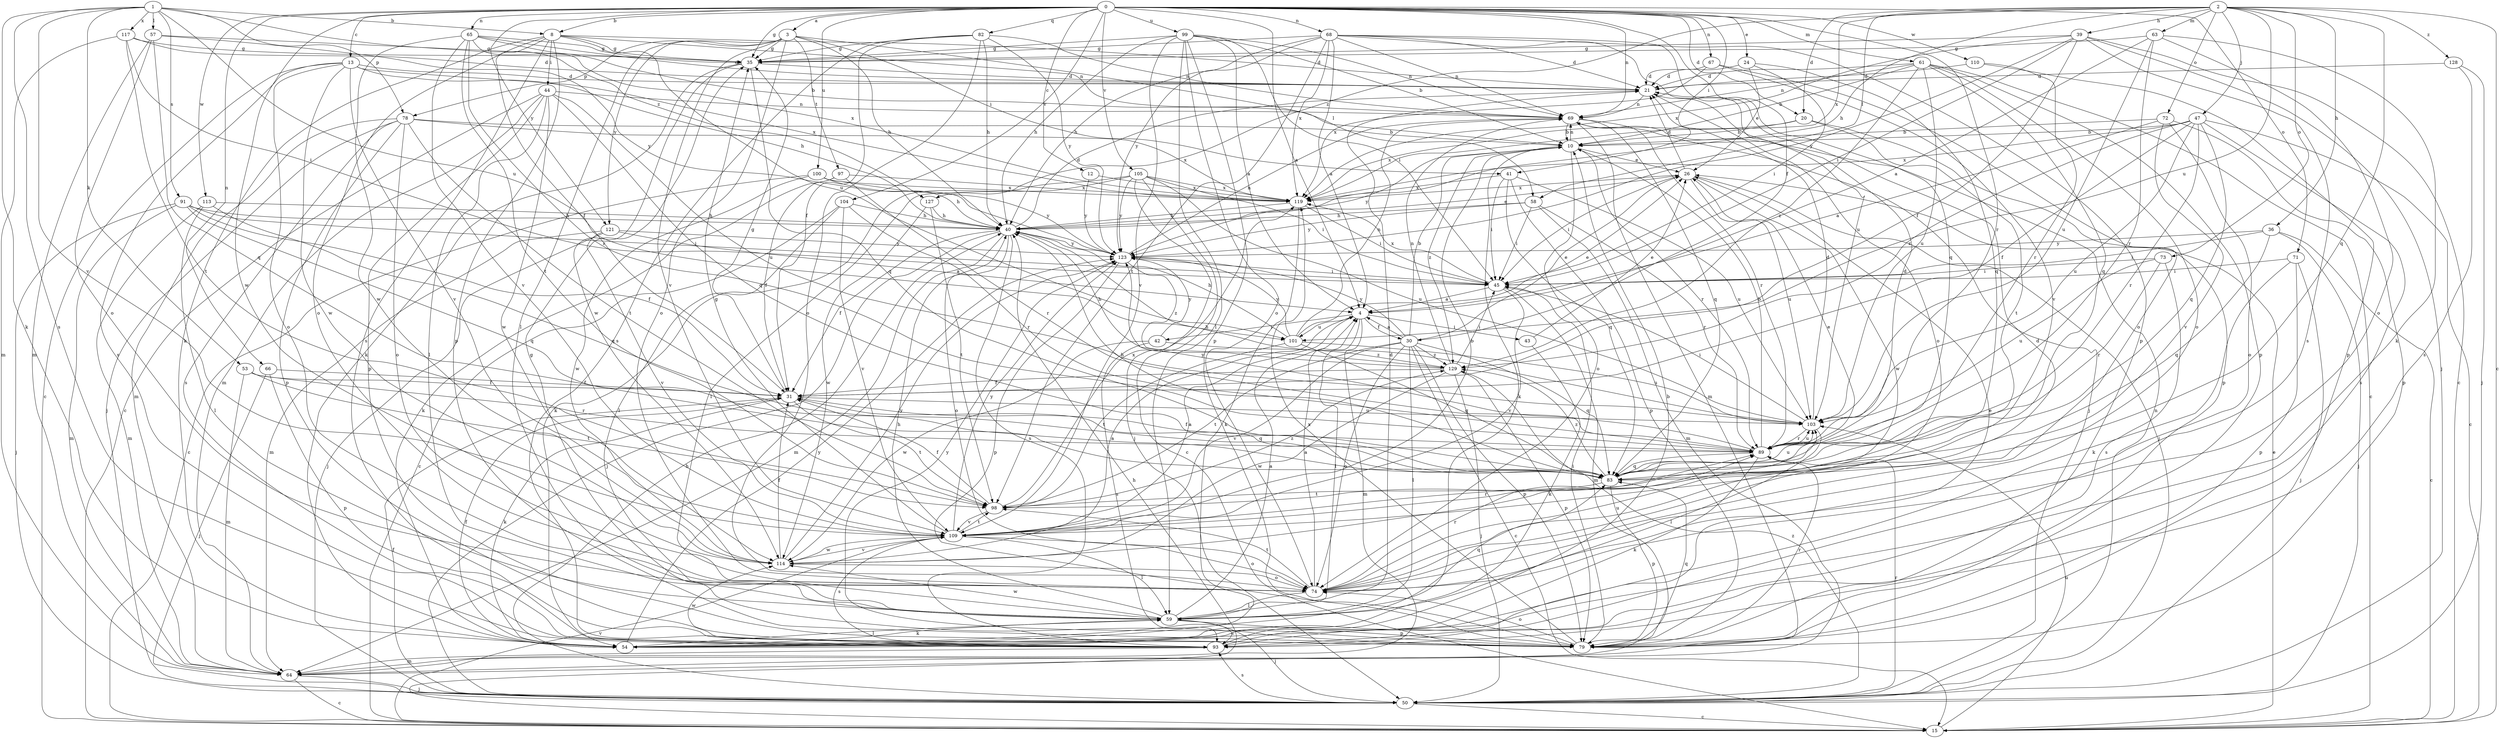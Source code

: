 strict digraph  {
0;
1;
2;
3;
4;
8;
10;
12;
13;
15;
20;
21;
24;
26;
30;
31;
35;
36;
39;
40;
41;
42;
43;
44;
45;
47;
50;
53;
54;
57;
58;
59;
61;
63;
64;
65;
66;
67;
68;
69;
71;
72;
73;
74;
78;
79;
82;
83;
89;
91;
93;
97;
98;
99;
100;
101;
103;
104;
105;
109;
110;
113;
114;
117;
119;
121;
123;
127;
128;
129;
0 -> 3  [label=a];
0 -> 4  [label=a];
0 -> 8  [label=b];
0 -> 12  [label=c];
0 -> 13  [label=c];
0 -> 20  [label=d];
0 -> 24  [label=e];
0 -> 30  [label=f];
0 -> 35  [label=g];
0 -> 41  [label=i];
0 -> 61  [label=m];
0 -> 65  [label=n];
0 -> 66  [label=n];
0 -> 67  [label=n];
0 -> 68  [label=n];
0 -> 69  [label=n];
0 -> 71  [label=o];
0 -> 82  [label=q];
0 -> 89  [label=r];
0 -> 99  [label=u];
0 -> 100  [label=u];
0 -> 104  [label=v];
0 -> 105  [label=v];
0 -> 110  [label=w];
0 -> 113  [label=w];
0 -> 114  [label=w];
0 -> 121  [label=y];
1 -> 8  [label=b];
1 -> 53  [label=k];
1 -> 54  [label=k];
1 -> 57  [label=l];
1 -> 78  [label=p];
1 -> 91  [label=s];
1 -> 93  [label=s];
1 -> 101  [label=u];
1 -> 109  [label=v];
1 -> 117  [label=x];
1 -> 127  [label=z];
2 -> 15  [label=c];
2 -> 20  [label=d];
2 -> 36  [label=h];
2 -> 39  [label=h];
2 -> 40  [label=h];
2 -> 47  [label=j];
2 -> 58  [label=l];
2 -> 63  [label=m];
2 -> 72  [label=o];
2 -> 73  [label=o];
2 -> 83  [label=q];
2 -> 101  [label=u];
2 -> 119  [label=x];
2 -> 127  [label=z];
2 -> 128  [label=z];
3 -> 35  [label=g];
3 -> 40  [label=h];
3 -> 41  [label=i];
3 -> 58  [label=l];
3 -> 59  [label=l];
3 -> 74  [label=o];
3 -> 78  [label=p];
3 -> 97  [label=t];
3 -> 109  [label=v];
3 -> 121  [label=y];
4 -> 30  [label=f];
4 -> 42  [label=i];
4 -> 43  [label=i];
4 -> 59  [label=l];
4 -> 64  [label=m];
4 -> 101  [label=u];
8 -> 21  [label=d];
8 -> 31  [label=f];
8 -> 35  [label=g];
8 -> 44  [label=i];
8 -> 54  [label=k];
8 -> 69  [label=n];
8 -> 74  [label=o];
8 -> 79  [label=p];
8 -> 93  [label=s];
8 -> 101  [label=u];
10 -> 26  [label=e];
10 -> 54  [label=k];
10 -> 69  [label=n];
10 -> 74  [label=o];
10 -> 89  [label=r];
10 -> 123  [label=y];
10 -> 129  [label=z];
12 -> 119  [label=x];
12 -> 123  [label=y];
13 -> 15  [label=c];
13 -> 21  [label=d];
13 -> 40  [label=h];
13 -> 74  [label=o];
13 -> 93  [label=s];
13 -> 109  [label=v];
13 -> 114  [label=w];
13 -> 119  [label=x];
15 -> 26  [label=e];
15 -> 40  [label=h];
15 -> 103  [label=u];
15 -> 109  [label=v];
20 -> 10  [label=b];
20 -> 79  [label=p];
20 -> 98  [label=t];
20 -> 119  [label=x];
21 -> 69  [label=n];
21 -> 74  [label=o];
24 -> 21  [label=d];
24 -> 26  [label=e];
24 -> 45  [label=i];
24 -> 83  [label=q];
26 -> 21  [label=d];
26 -> 45  [label=i];
26 -> 50  [label=j];
26 -> 103  [label=u];
26 -> 114  [label=w];
26 -> 119  [label=x];
30 -> 4  [label=a];
30 -> 10  [label=b];
30 -> 15  [label=c];
30 -> 26  [label=e];
30 -> 59  [label=l];
30 -> 74  [label=o];
30 -> 79  [label=p];
30 -> 83  [label=q];
30 -> 98  [label=t];
30 -> 109  [label=v];
30 -> 123  [label=y];
30 -> 129  [label=z];
31 -> 35  [label=g];
31 -> 54  [label=k];
31 -> 83  [label=q];
31 -> 98  [label=t];
31 -> 103  [label=u];
35 -> 21  [label=d];
35 -> 54  [label=k];
35 -> 83  [label=q];
35 -> 114  [label=w];
36 -> 15  [label=c];
36 -> 45  [label=i];
36 -> 50  [label=j];
36 -> 83  [label=q];
36 -> 123  [label=y];
39 -> 15  [label=c];
39 -> 31  [label=f];
39 -> 35  [label=g];
39 -> 45  [label=i];
39 -> 50  [label=j];
39 -> 93  [label=s];
39 -> 119  [label=x];
39 -> 123  [label=y];
40 -> 21  [label=d];
40 -> 26  [label=e];
40 -> 31  [label=f];
40 -> 50  [label=j];
40 -> 64  [label=m];
40 -> 74  [label=o];
40 -> 93  [label=s];
40 -> 123  [label=y];
41 -> 45  [label=i];
41 -> 79  [label=p];
41 -> 83  [label=q];
41 -> 103  [label=u];
41 -> 119  [label=x];
42 -> 93  [label=s];
42 -> 114  [label=w];
42 -> 123  [label=y];
42 -> 129  [label=z];
43 -> 26  [label=e];
43 -> 54  [label=k];
44 -> 15  [label=c];
44 -> 59  [label=l];
44 -> 64  [label=m];
44 -> 69  [label=n];
44 -> 79  [label=p];
44 -> 83  [label=q];
44 -> 103  [label=u];
44 -> 114  [label=w];
45 -> 4  [label=a];
45 -> 64  [label=m];
45 -> 109  [label=v];
45 -> 119  [label=x];
47 -> 10  [label=b];
47 -> 15  [label=c];
47 -> 31  [label=f];
47 -> 83  [label=q];
47 -> 89  [label=r];
47 -> 93  [label=s];
47 -> 103  [label=u];
47 -> 119  [label=x];
47 -> 129  [label=z];
50 -> 15  [label=c];
50 -> 31  [label=f];
50 -> 40  [label=h];
50 -> 69  [label=n];
50 -> 89  [label=r];
50 -> 93  [label=s];
50 -> 129  [label=z];
53 -> 31  [label=f];
53 -> 64  [label=m];
53 -> 89  [label=r];
53 -> 98  [label=t];
54 -> 31  [label=f];
54 -> 59  [label=l];
54 -> 123  [label=y];
57 -> 35  [label=g];
57 -> 64  [label=m];
57 -> 74  [label=o];
57 -> 83  [label=q];
57 -> 123  [label=y];
58 -> 40  [label=h];
58 -> 45  [label=i];
58 -> 64  [label=m];
58 -> 89  [label=r];
58 -> 123  [label=y];
59 -> 4  [label=a];
59 -> 21  [label=d];
59 -> 40  [label=h];
59 -> 50  [label=j];
59 -> 54  [label=k];
59 -> 79  [label=p];
59 -> 83  [label=q];
59 -> 93  [label=s];
59 -> 114  [label=w];
61 -> 10  [label=b];
61 -> 15  [label=c];
61 -> 21  [label=d];
61 -> 69  [label=n];
61 -> 74  [label=o];
61 -> 79  [label=p];
61 -> 83  [label=q];
61 -> 103  [label=u];
61 -> 129  [label=z];
63 -> 4  [label=a];
63 -> 35  [label=g];
63 -> 54  [label=k];
63 -> 74  [label=o];
63 -> 89  [label=r];
63 -> 103  [label=u];
64 -> 15  [label=c];
64 -> 50  [label=j];
65 -> 10  [label=b];
65 -> 21  [label=d];
65 -> 35  [label=g];
65 -> 89  [label=r];
65 -> 98  [label=t];
65 -> 109  [label=v];
65 -> 114  [label=w];
65 -> 119  [label=x];
66 -> 31  [label=f];
66 -> 50  [label=j];
66 -> 79  [label=p];
67 -> 21  [label=d];
67 -> 74  [label=o];
67 -> 109  [label=v];
67 -> 119  [label=x];
68 -> 4  [label=a];
68 -> 21  [label=d];
68 -> 35  [label=g];
68 -> 40  [label=h];
68 -> 69  [label=n];
68 -> 79  [label=p];
68 -> 83  [label=q];
68 -> 98  [label=t];
68 -> 103  [label=u];
68 -> 119  [label=x];
68 -> 123  [label=y];
69 -> 10  [label=b];
69 -> 50  [label=j];
69 -> 64  [label=m];
69 -> 83  [label=q];
69 -> 89  [label=r];
71 -> 45  [label=i];
71 -> 50  [label=j];
71 -> 54  [label=k];
71 -> 79  [label=p];
72 -> 4  [label=a];
72 -> 10  [label=b];
72 -> 74  [label=o];
72 -> 79  [label=p];
72 -> 109  [label=v];
73 -> 45  [label=i];
73 -> 89  [label=r];
73 -> 93  [label=s];
73 -> 103  [label=u];
74 -> 4  [label=a];
74 -> 21  [label=d];
74 -> 59  [label=l];
74 -> 89  [label=r];
74 -> 98  [label=t];
74 -> 103  [label=u];
78 -> 10  [label=b];
78 -> 50  [label=j];
78 -> 64  [label=m];
78 -> 74  [label=o];
78 -> 79  [label=p];
78 -> 93  [label=s];
78 -> 98  [label=t];
78 -> 119  [label=x];
79 -> 35  [label=g];
79 -> 45  [label=i];
79 -> 74  [label=o];
79 -> 83  [label=q];
79 -> 89  [label=r];
79 -> 119  [label=x];
79 -> 123  [label=y];
82 -> 31  [label=f];
82 -> 35  [label=g];
82 -> 40  [label=h];
82 -> 69  [label=n];
82 -> 74  [label=o];
82 -> 93  [label=s];
82 -> 123  [label=y];
83 -> 26  [label=e];
83 -> 40  [label=h];
83 -> 79  [label=p];
83 -> 98  [label=t];
83 -> 103  [label=u];
83 -> 129  [label=z];
89 -> 10  [label=b];
89 -> 21  [label=d];
89 -> 31  [label=f];
89 -> 54  [label=k];
89 -> 83  [label=q];
89 -> 103  [label=u];
89 -> 123  [label=y];
91 -> 31  [label=f];
91 -> 40  [label=h];
91 -> 45  [label=i];
91 -> 50  [label=j];
91 -> 64  [label=m];
91 -> 83  [label=q];
93 -> 10  [label=b];
93 -> 26  [label=e];
93 -> 64  [label=m];
93 -> 114  [label=w];
97 -> 31  [label=f];
97 -> 54  [label=k];
97 -> 89  [label=r];
97 -> 119  [label=x];
98 -> 31  [label=f];
98 -> 109  [label=v];
98 -> 119  [label=x];
98 -> 129  [label=z];
99 -> 4  [label=a];
99 -> 10  [label=b];
99 -> 35  [label=g];
99 -> 40  [label=h];
99 -> 45  [label=i];
99 -> 59  [label=l];
99 -> 69  [label=n];
99 -> 74  [label=o];
99 -> 79  [label=p];
99 -> 109  [label=v];
100 -> 15  [label=c];
100 -> 40  [label=h];
100 -> 114  [label=w];
100 -> 119  [label=x];
100 -> 123  [label=y];
101 -> 26  [label=e];
101 -> 40  [label=h];
101 -> 69  [label=n];
101 -> 83  [label=q];
101 -> 98  [label=t];
101 -> 103  [label=u];
101 -> 123  [label=y];
103 -> 21  [label=d];
103 -> 40  [label=h];
103 -> 45  [label=i];
103 -> 59  [label=l];
103 -> 89  [label=r];
104 -> 15  [label=c];
104 -> 40  [label=h];
104 -> 59  [label=l];
104 -> 89  [label=r];
104 -> 109  [label=v];
105 -> 15  [label=c];
105 -> 45  [label=i];
105 -> 50  [label=j];
105 -> 54  [label=k];
105 -> 59  [label=l];
105 -> 103  [label=u];
105 -> 119  [label=x];
105 -> 123  [label=y];
109 -> 4  [label=a];
109 -> 10  [label=b];
109 -> 35  [label=g];
109 -> 59  [label=l];
109 -> 74  [label=o];
109 -> 89  [label=r];
109 -> 93  [label=s];
109 -> 98  [label=t];
109 -> 114  [label=w];
109 -> 123  [label=y];
110 -> 21  [label=d];
110 -> 79  [label=p];
110 -> 89  [label=r];
113 -> 40  [label=h];
113 -> 59  [label=l];
113 -> 64  [label=m];
113 -> 83  [label=q];
114 -> 4  [label=a];
114 -> 31  [label=f];
114 -> 74  [label=o];
114 -> 109  [label=v];
114 -> 123  [label=y];
117 -> 21  [label=d];
117 -> 35  [label=g];
117 -> 45  [label=i];
117 -> 64  [label=m];
117 -> 98  [label=t];
119 -> 40  [label=h];
119 -> 45  [label=i];
119 -> 54  [label=k];
121 -> 4  [label=a];
121 -> 50  [label=j];
121 -> 64  [label=m];
121 -> 109  [label=v];
121 -> 123  [label=y];
123 -> 45  [label=i];
123 -> 69  [label=n];
123 -> 79  [label=p];
123 -> 129  [label=z];
127 -> 40  [label=h];
127 -> 98  [label=t];
127 -> 114  [label=w];
128 -> 21  [label=d];
128 -> 50  [label=j];
128 -> 93  [label=s];
129 -> 31  [label=f];
129 -> 40  [label=h];
129 -> 45  [label=i];
129 -> 50  [label=j];
129 -> 69  [label=n];
129 -> 79  [label=p];
129 -> 114  [label=w];
}
